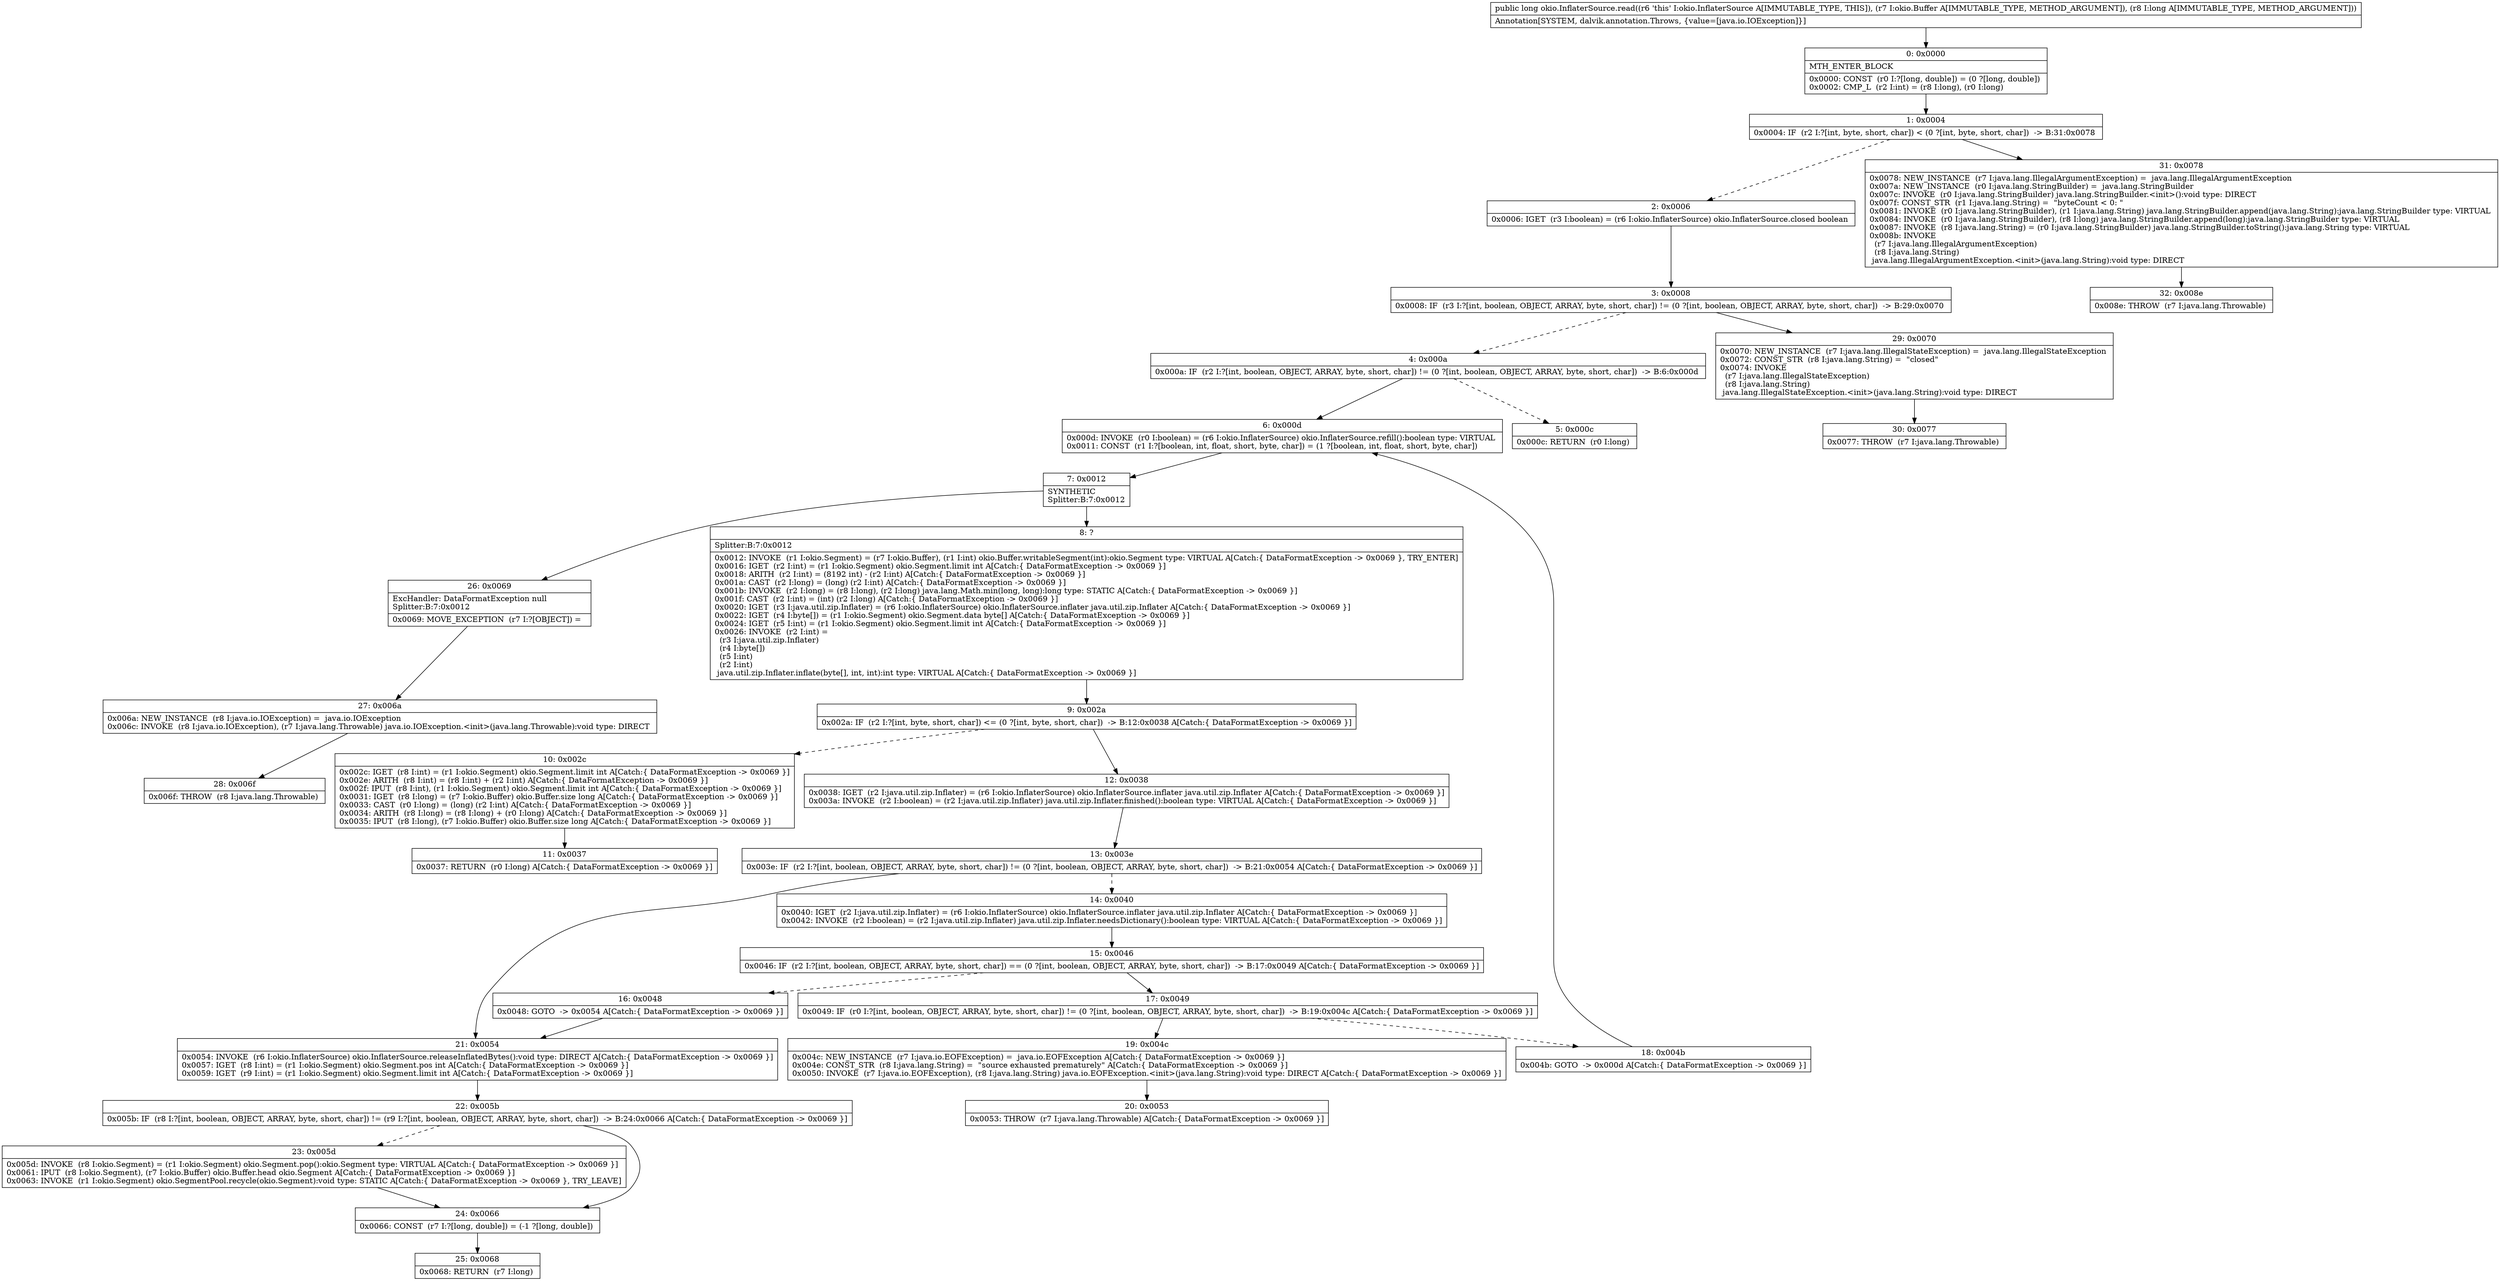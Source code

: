 digraph "CFG forokio.InflaterSource.read(Lokio\/Buffer;J)J" {
Node_0 [shape=record,label="{0\:\ 0x0000|MTH_ENTER_BLOCK\l|0x0000: CONST  (r0 I:?[long, double]) = (0 ?[long, double]) \l0x0002: CMP_L  (r2 I:int) = (r8 I:long), (r0 I:long) \l}"];
Node_1 [shape=record,label="{1\:\ 0x0004|0x0004: IF  (r2 I:?[int, byte, short, char]) \< (0 ?[int, byte, short, char])  \-\> B:31:0x0078 \l}"];
Node_2 [shape=record,label="{2\:\ 0x0006|0x0006: IGET  (r3 I:boolean) = (r6 I:okio.InflaterSource) okio.InflaterSource.closed boolean \l}"];
Node_3 [shape=record,label="{3\:\ 0x0008|0x0008: IF  (r3 I:?[int, boolean, OBJECT, ARRAY, byte, short, char]) != (0 ?[int, boolean, OBJECT, ARRAY, byte, short, char])  \-\> B:29:0x0070 \l}"];
Node_4 [shape=record,label="{4\:\ 0x000a|0x000a: IF  (r2 I:?[int, boolean, OBJECT, ARRAY, byte, short, char]) != (0 ?[int, boolean, OBJECT, ARRAY, byte, short, char])  \-\> B:6:0x000d \l}"];
Node_5 [shape=record,label="{5\:\ 0x000c|0x000c: RETURN  (r0 I:long) \l}"];
Node_6 [shape=record,label="{6\:\ 0x000d|0x000d: INVOKE  (r0 I:boolean) = (r6 I:okio.InflaterSource) okio.InflaterSource.refill():boolean type: VIRTUAL \l0x0011: CONST  (r1 I:?[boolean, int, float, short, byte, char]) = (1 ?[boolean, int, float, short, byte, char]) \l}"];
Node_7 [shape=record,label="{7\:\ 0x0012|SYNTHETIC\lSplitter:B:7:0x0012\l}"];
Node_8 [shape=record,label="{8\:\ ?|Splitter:B:7:0x0012\l|0x0012: INVOKE  (r1 I:okio.Segment) = (r7 I:okio.Buffer), (r1 I:int) okio.Buffer.writableSegment(int):okio.Segment type: VIRTUAL A[Catch:\{ DataFormatException \-\> 0x0069 \}, TRY_ENTER]\l0x0016: IGET  (r2 I:int) = (r1 I:okio.Segment) okio.Segment.limit int A[Catch:\{ DataFormatException \-\> 0x0069 \}]\l0x0018: ARITH  (r2 I:int) = (8192 int) \- (r2 I:int) A[Catch:\{ DataFormatException \-\> 0x0069 \}]\l0x001a: CAST  (r2 I:long) = (long) (r2 I:int) A[Catch:\{ DataFormatException \-\> 0x0069 \}]\l0x001b: INVOKE  (r2 I:long) = (r8 I:long), (r2 I:long) java.lang.Math.min(long, long):long type: STATIC A[Catch:\{ DataFormatException \-\> 0x0069 \}]\l0x001f: CAST  (r2 I:int) = (int) (r2 I:long) A[Catch:\{ DataFormatException \-\> 0x0069 \}]\l0x0020: IGET  (r3 I:java.util.zip.Inflater) = (r6 I:okio.InflaterSource) okio.InflaterSource.inflater java.util.zip.Inflater A[Catch:\{ DataFormatException \-\> 0x0069 \}]\l0x0022: IGET  (r4 I:byte[]) = (r1 I:okio.Segment) okio.Segment.data byte[] A[Catch:\{ DataFormatException \-\> 0x0069 \}]\l0x0024: IGET  (r5 I:int) = (r1 I:okio.Segment) okio.Segment.limit int A[Catch:\{ DataFormatException \-\> 0x0069 \}]\l0x0026: INVOKE  (r2 I:int) = \l  (r3 I:java.util.zip.Inflater)\l  (r4 I:byte[])\l  (r5 I:int)\l  (r2 I:int)\l java.util.zip.Inflater.inflate(byte[], int, int):int type: VIRTUAL A[Catch:\{ DataFormatException \-\> 0x0069 \}]\l}"];
Node_9 [shape=record,label="{9\:\ 0x002a|0x002a: IF  (r2 I:?[int, byte, short, char]) \<= (0 ?[int, byte, short, char])  \-\> B:12:0x0038 A[Catch:\{ DataFormatException \-\> 0x0069 \}]\l}"];
Node_10 [shape=record,label="{10\:\ 0x002c|0x002c: IGET  (r8 I:int) = (r1 I:okio.Segment) okio.Segment.limit int A[Catch:\{ DataFormatException \-\> 0x0069 \}]\l0x002e: ARITH  (r8 I:int) = (r8 I:int) + (r2 I:int) A[Catch:\{ DataFormatException \-\> 0x0069 \}]\l0x002f: IPUT  (r8 I:int), (r1 I:okio.Segment) okio.Segment.limit int A[Catch:\{ DataFormatException \-\> 0x0069 \}]\l0x0031: IGET  (r8 I:long) = (r7 I:okio.Buffer) okio.Buffer.size long A[Catch:\{ DataFormatException \-\> 0x0069 \}]\l0x0033: CAST  (r0 I:long) = (long) (r2 I:int) A[Catch:\{ DataFormatException \-\> 0x0069 \}]\l0x0034: ARITH  (r8 I:long) = (r8 I:long) + (r0 I:long) A[Catch:\{ DataFormatException \-\> 0x0069 \}]\l0x0035: IPUT  (r8 I:long), (r7 I:okio.Buffer) okio.Buffer.size long A[Catch:\{ DataFormatException \-\> 0x0069 \}]\l}"];
Node_11 [shape=record,label="{11\:\ 0x0037|0x0037: RETURN  (r0 I:long) A[Catch:\{ DataFormatException \-\> 0x0069 \}]\l}"];
Node_12 [shape=record,label="{12\:\ 0x0038|0x0038: IGET  (r2 I:java.util.zip.Inflater) = (r6 I:okio.InflaterSource) okio.InflaterSource.inflater java.util.zip.Inflater A[Catch:\{ DataFormatException \-\> 0x0069 \}]\l0x003a: INVOKE  (r2 I:boolean) = (r2 I:java.util.zip.Inflater) java.util.zip.Inflater.finished():boolean type: VIRTUAL A[Catch:\{ DataFormatException \-\> 0x0069 \}]\l}"];
Node_13 [shape=record,label="{13\:\ 0x003e|0x003e: IF  (r2 I:?[int, boolean, OBJECT, ARRAY, byte, short, char]) != (0 ?[int, boolean, OBJECT, ARRAY, byte, short, char])  \-\> B:21:0x0054 A[Catch:\{ DataFormatException \-\> 0x0069 \}]\l}"];
Node_14 [shape=record,label="{14\:\ 0x0040|0x0040: IGET  (r2 I:java.util.zip.Inflater) = (r6 I:okio.InflaterSource) okio.InflaterSource.inflater java.util.zip.Inflater A[Catch:\{ DataFormatException \-\> 0x0069 \}]\l0x0042: INVOKE  (r2 I:boolean) = (r2 I:java.util.zip.Inflater) java.util.zip.Inflater.needsDictionary():boolean type: VIRTUAL A[Catch:\{ DataFormatException \-\> 0x0069 \}]\l}"];
Node_15 [shape=record,label="{15\:\ 0x0046|0x0046: IF  (r2 I:?[int, boolean, OBJECT, ARRAY, byte, short, char]) == (0 ?[int, boolean, OBJECT, ARRAY, byte, short, char])  \-\> B:17:0x0049 A[Catch:\{ DataFormatException \-\> 0x0069 \}]\l}"];
Node_16 [shape=record,label="{16\:\ 0x0048|0x0048: GOTO  \-\> 0x0054 A[Catch:\{ DataFormatException \-\> 0x0069 \}]\l}"];
Node_17 [shape=record,label="{17\:\ 0x0049|0x0049: IF  (r0 I:?[int, boolean, OBJECT, ARRAY, byte, short, char]) != (0 ?[int, boolean, OBJECT, ARRAY, byte, short, char])  \-\> B:19:0x004c A[Catch:\{ DataFormatException \-\> 0x0069 \}]\l}"];
Node_18 [shape=record,label="{18\:\ 0x004b|0x004b: GOTO  \-\> 0x000d A[Catch:\{ DataFormatException \-\> 0x0069 \}]\l}"];
Node_19 [shape=record,label="{19\:\ 0x004c|0x004c: NEW_INSTANCE  (r7 I:java.io.EOFException) =  java.io.EOFException A[Catch:\{ DataFormatException \-\> 0x0069 \}]\l0x004e: CONST_STR  (r8 I:java.lang.String) =  \"source exhausted prematurely\" A[Catch:\{ DataFormatException \-\> 0x0069 \}]\l0x0050: INVOKE  (r7 I:java.io.EOFException), (r8 I:java.lang.String) java.io.EOFException.\<init\>(java.lang.String):void type: DIRECT A[Catch:\{ DataFormatException \-\> 0x0069 \}]\l}"];
Node_20 [shape=record,label="{20\:\ 0x0053|0x0053: THROW  (r7 I:java.lang.Throwable) A[Catch:\{ DataFormatException \-\> 0x0069 \}]\l}"];
Node_21 [shape=record,label="{21\:\ 0x0054|0x0054: INVOKE  (r6 I:okio.InflaterSource) okio.InflaterSource.releaseInflatedBytes():void type: DIRECT A[Catch:\{ DataFormatException \-\> 0x0069 \}]\l0x0057: IGET  (r8 I:int) = (r1 I:okio.Segment) okio.Segment.pos int A[Catch:\{ DataFormatException \-\> 0x0069 \}]\l0x0059: IGET  (r9 I:int) = (r1 I:okio.Segment) okio.Segment.limit int A[Catch:\{ DataFormatException \-\> 0x0069 \}]\l}"];
Node_22 [shape=record,label="{22\:\ 0x005b|0x005b: IF  (r8 I:?[int, boolean, OBJECT, ARRAY, byte, short, char]) != (r9 I:?[int, boolean, OBJECT, ARRAY, byte, short, char])  \-\> B:24:0x0066 A[Catch:\{ DataFormatException \-\> 0x0069 \}]\l}"];
Node_23 [shape=record,label="{23\:\ 0x005d|0x005d: INVOKE  (r8 I:okio.Segment) = (r1 I:okio.Segment) okio.Segment.pop():okio.Segment type: VIRTUAL A[Catch:\{ DataFormatException \-\> 0x0069 \}]\l0x0061: IPUT  (r8 I:okio.Segment), (r7 I:okio.Buffer) okio.Buffer.head okio.Segment A[Catch:\{ DataFormatException \-\> 0x0069 \}]\l0x0063: INVOKE  (r1 I:okio.Segment) okio.SegmentPool.recycle(okio.Segment):void type: STATIC A[Catch:\{ DataFormatException \-\> 0x0069 \}, TRY_LEAVE]\l}"];
Node_24 [shape=record,label="{24\:\ 0x0066|0x0066: CONST  (r7 I:?[long, double]) = (\-1 ?[long, double]) \l}"];
Node_25 [shape=record,label="{25\:\ 0x0068|0x0068: RETURN  (r7 I:long) \l}"];
Node_26 [shape=record,label="{26\:\ 0x0069|ExcHandler: DataFormatException null\lSplitter:B:7:0x0012\l|0x0069: MOVE_EXCEPTION  (r7 I:?[OBJECT]) =  \l}"];
Node_27 [shape=record,label="{27\:\ 0x006a|0x006a: NEW_INSTANCE  (r8 I:java.io.IOException) =  java.io.IOException \l0x006c: INVOKE  (r8 I:java.io.IOException), (r7 I:java.lang.Throwable) java.io.IOException.\<init\>(java.lang.Throwable):void type: DIRECT \l}"];
Node_28 [shape=record,label="{28\:\ 0x006f|0x006f: THROW  (r8 I:java.lang.Throwable) \l}"];
Node_29 [shape=record,label="{29\:\ 0x0070|0x0070: NEW_INSTANCE  (r7 I:java.lang.IllegalStateException) =  java.lang.IllegalStateException \l0x0072: CONST_STR  (r8 I:java.lang.String) =  \"closed\" \l0x0074: INVOKE  \l  (r7 I:java.lang.IllegalStateException)\l  (r8 I:java.lang.String)\l java.lang.IllegalStateException.\<init\>(java.lang.String):void type: DIRECT \l}"];
Node_30 [shape=record,label="{30\:\ 0x0077|0x0077: THROW  (r7 I:java.lang.Throwable) \l}"];
Node_31 [shape=record,label="{31\:\ 0x0078|0x0078: NEW_INSTANCE  (r7 I:java.lang.IllegalArgumentException) =  java.lang.IllegalArgumentException \l0x007a: NEW_INSTANCE  (r0 I:java.lang.StringBuilder) =  java.lang.StringBuilder \l0x007c: INVOKE  (r0 I:java.lang.StringBuilder) java.lang.StringBuilder.\<init\>():void type: DIRECT \l0x007f: CONST_STR  (r1 I:java.lang.String) =  \"byteCount \< 0: \" \l0x0081: INVOKE  (r0 I:java.lang.StringBuilder), (r1 I:java.lang.String) java.lang.StringBuilder.append(java.lang.String):java.lang.StringBuilder type: VIRTUAL \l0x0084: INVOKE  (r0 I:java.lang.StringBuilder), (r8 I:long) java.lang.StringBuilder.append(long):java.lang.StringBuilder type: VIRTUAL \l0x0087: INVOKE  (r8 I:java.lang.String) = (r0 I:java.lang.StringBuilder) java.lang.StringBuilder.toString():java.lang.String type: VIRTUAL \l0x008b: INVOKE  \l  (r7 I:java.lang.IllegalArgumentException)\l  (r8 I:java.lang.String)\l java.lang.IllegalArgumentException.\<init\>(java.lang.String):void type: DIRECT \l}"];
Node_32 [shape=record,label="{32\:\ 0x008e|0x008e: THROW  (r7 I:java.lang.Throwable) \l}"];
MethodNode[shape=record,label="{public long okio.InflaterSource.read((r6 'this' I:okio.InflaterSource A[IMMUTABLE_TYPE, THIS]), (r7 I:okio.Buffer A[IMMUTABLE_TYPE, METHOD_ARGUMENT]), (r8 I:long A[IMMUTABLE_TYPE, METHOD_ARGUMENT]))  | Annotation[SYSTEM, dalvik.annotation.Throws, \{value=[java.io.IOException]\}]\l}"];
MethodNode -> Node_0;
Node_0 -> Node_1;
Node_1 -> Node_2[style=dashed];
Node_1 -> Node_31;
Node_2 -> Node_3;
Node_3 -> Node_4[style=dashed];
Node_3 -> Node_29;
Node_4 -> Node_5[style=dashed];
Node_4 -> Node_6;
Node_6 -> Node_7;
Node_7 -> Node_8;
Node_7 -> Node_26;
Node_8 -> Node_9;
Node_9 -> Node_10[style=dashed];
Node_9 -> Node_12;
Node_10 -> Node_11;
Node_12 -> Node_13;
Node_13 -> Node_14[style=dashed];
Node_13 -> Node_21;
Node_14 -> Node_15;
Node_15 -> Node_16[style=dashed];
Node_15 -> Node_17;
Node_16 -> Node_21;
Node_17 -> Node_18[style=dashed];
Node_17 -> Node_19;
Node_18 -> Node_6;
Node_19 -> Node_20;
Node_21 -> Node_22;
Node_22 -> Node_23[style=dashed];
Node_22 -> Node_24;
Node_23 -> Node_24;
Node_24 -> Node_25;
Node_26 -> Node_27;
Node_27 -> Node_28;
Node_29 -> Node_30;
Node_31 -> Node_32;
}

